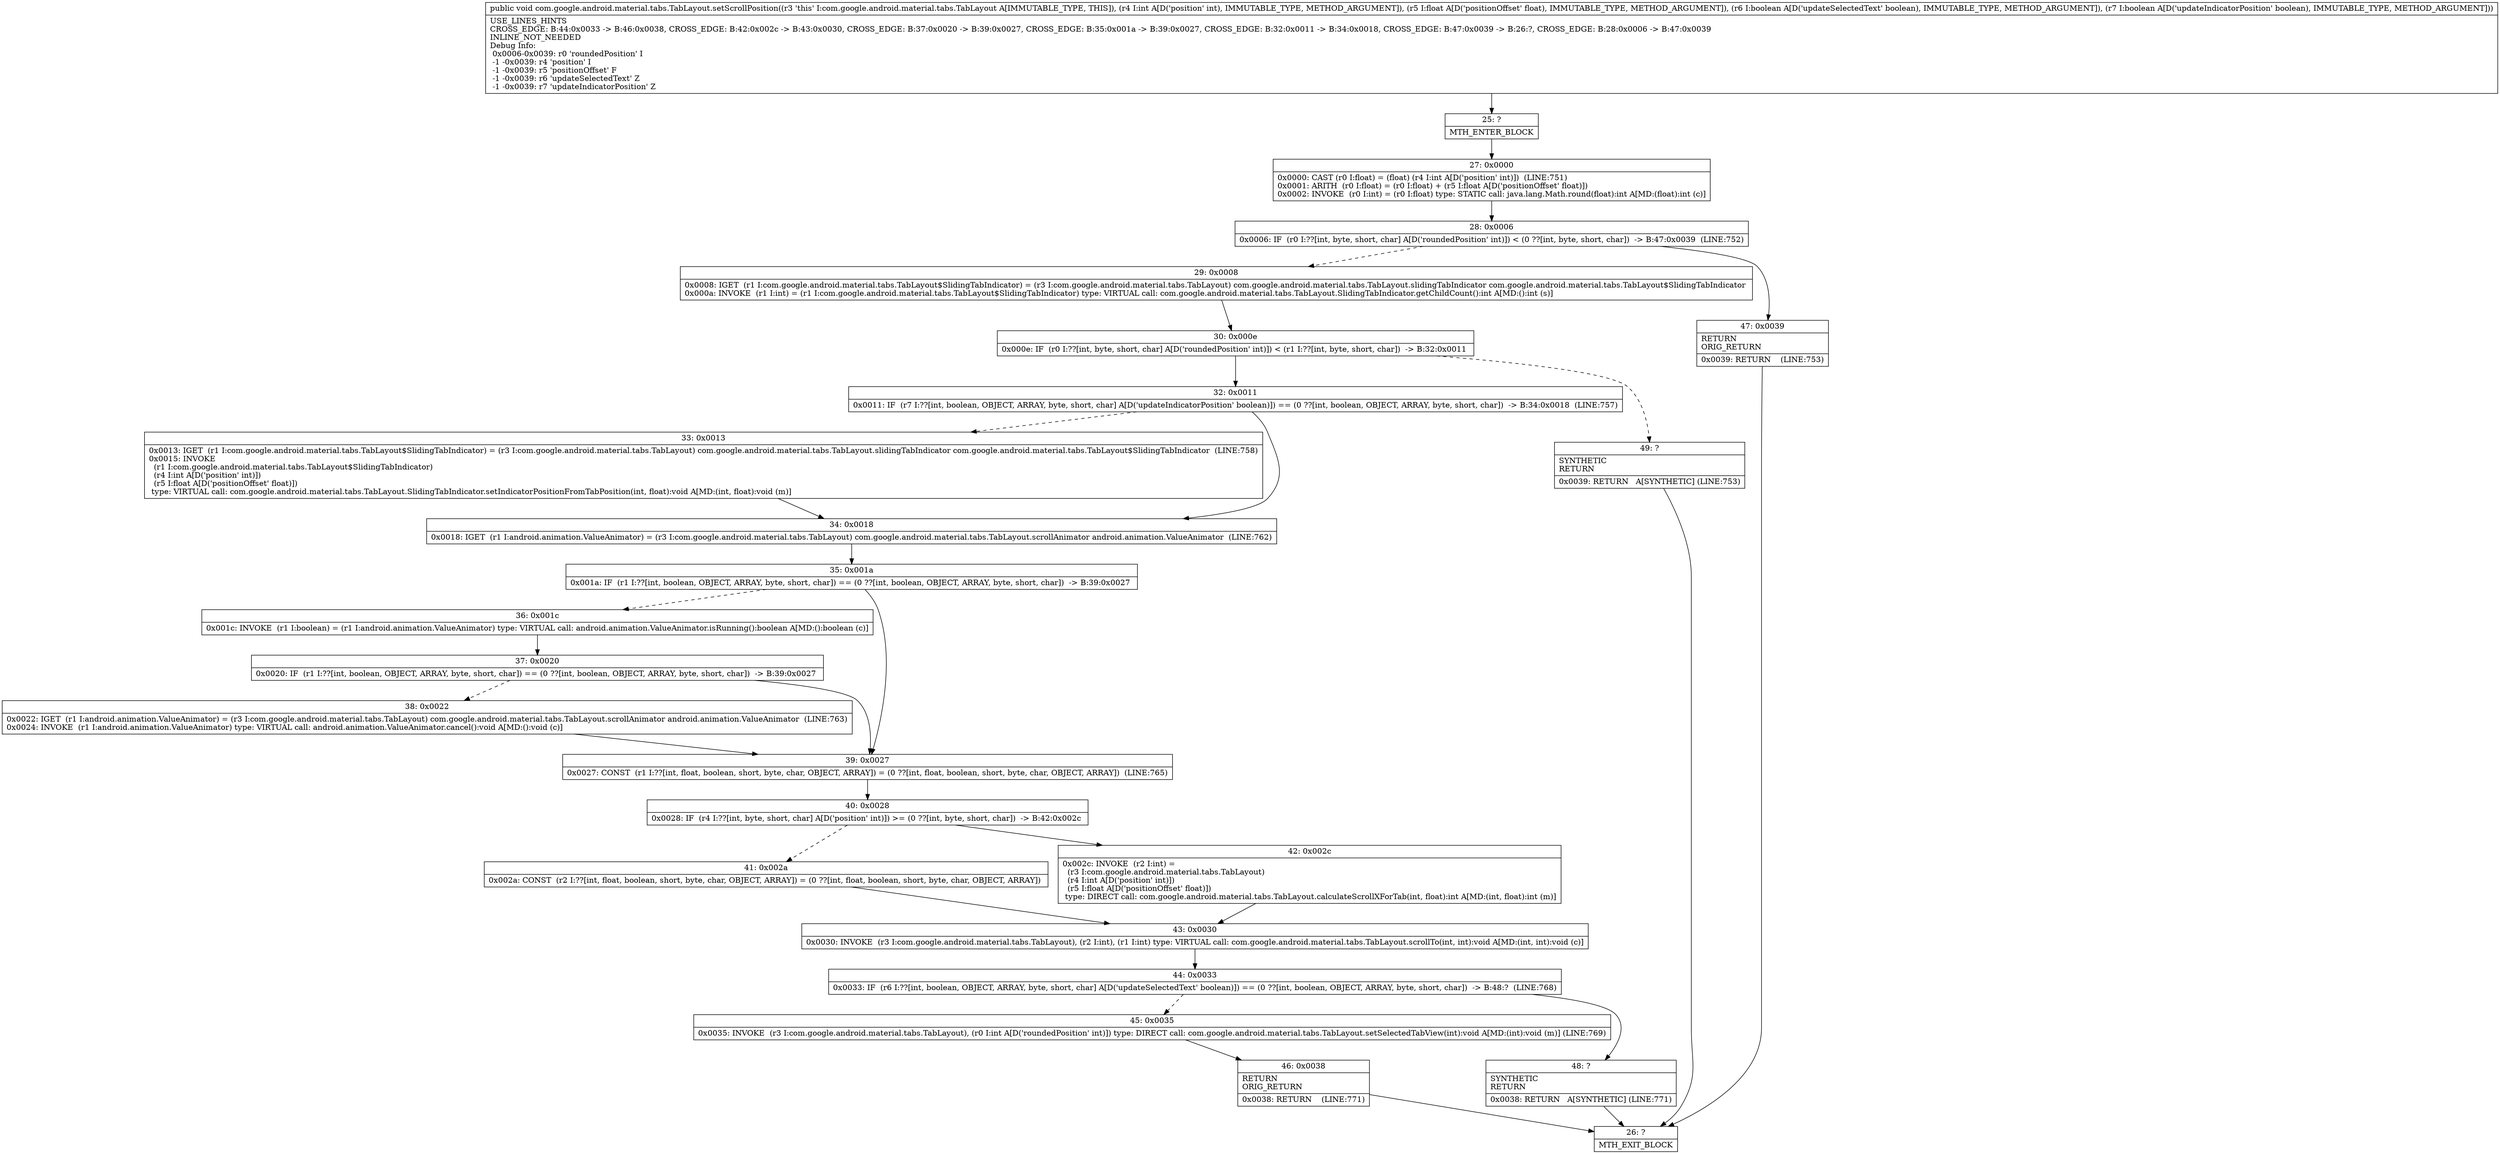 digraph "CFG forcom.google.android.material.tabs.TabLayout.setScrollPosition(IFZZ)V" {
Node_25 [shape=record,label="{25\:\ ?|MTH_ENTER_BLOCK\l}"];
Node_27 [shape=record,label="{27\:\ 0x0000|0x0000: CAST (r0 I:float) = (float) (r4 I:int A[D('position' int)])  (LINE:751)\l0x0001: ARITH  (r0 I:float) = (r0 I:float) + (r5 I:float A[D('positionOffset' float)]) \l0x0002: INVOKE  (r0 I:int) = (r0 I:float) type: STATIC call: java.lang.Math.round(float):int A[MD:(float):int (c)]\l}"];
Node_28 [shape=record,label="{28\:\ 0x0006|0x0006: IF  (r0 I:??[int, byte, short, char] A[D('roundedPosition' int)]) \< (0 ??[int, byte, short, char])  \-\> B:47:0x0039  (LINE:752)\l}"];
Node_29 [shape=record,label="{29\:\ 0x0008|0x0008: IGET  (r1 I:com.google.android.material.tabs.TabLayout$SlidingTabIndicator) = (r3 I:com.google.android.material.tabs.TabLayout) com.google.android.material.tabs.TabLayout.slidingTabIndicator com.google.android.material.tabs.TabLayout$SlidingTabIndicator \l0x000a: INVOKE  (r1 I:int) = (r1 I:com.google.android.material.tabs.TabLayout$SlidingTabIndicator) type: VIRTUAL call: com.google.android.material.tabs.TabLayout.SlidingTabIndicator.getChildCount():int A[MD:():int (s)]\l}"];
Node_30 [shape=record,label="{30\:\ 0x000e|0x000e: IF  (r0 I:??[int, byte, short, char] A[D('roundedPosition' int)]) \< (r1 I:??[int, byte, short, char])  \-\> B:32:0x0011 \l}"];
Node_32 [shape=record,label="{32\:\ 0x0011|0x0011: IF  (r7 I:??[int, boolean, OBJECT, ARRAY, byte, short, char] A[D('updateIndicatorPosition' boolean)]) == (0 ??[int, boolean, OBJECT, ARRAY, byte, short, char])  \-\> B:34:0x0018  (LINE:757)\l}"];
Node_33 [shape=record,label="{33\:\ 0x0013|0x0013: IGET  (r1 I:com.google.android.material.tabs.TabLayout$SlidingTabIndicator) = (r3 I:com.google.android.material.tabs.TabLayout) com.google.android.material.tabs.TabLayout.slidingTabIndicator com.google.android.material.tabs.TabLayout$SlidingTabIndicator  (LINE:758)\l0x0015: INVOKE  \l  (r1 I:com.google.android.material.tabs.TabLayout$SlidingTabIndicator)\l  (r4 I:int A[D('position' int)])\l  (r5 I:float A[D('positionOffset' float)])\l type: VIRTUAL call: com.google.android.material.tabs.TabLayout.SlidingTabIndicator.setIndicatorPositionFromTabPosition(int, float):void A[MD:(int, float):void (m)]\l}"];
Node_34 [shape=record,label="{34\:\ 0x0018|0x0018: IGET  (r1 I:android.animation.ValueAnimator) = (r3 I:com.google.android.material.tabs.TabLayout) com.google.android.material.tabs.TabLayout.scrollAnimator android.animation.ValueAnimator  (LINE:762)\l}"];
Node_35 [shape=record,label="{35\:\ 0x001a|0x001a: IF  (r1 I:??[int, boolean, OBJECT, ARRAY, byte, short, char]) == (0 ??[int, boolean, OBJECT, ARRAY, byte, short, char])  \-\> B:39:0x0027 \l}"];
Node_36 [shape=record,label="{36\:\ 0x001c|0x001c: INVOKE  (r1 I:boolean) = (r1 I:android.animation.ValueAnimator) type: VIRTUAL call: android.animation.ValueAnimator.isRunning():boolean A[MD:():boolean (c)]\l}"];
Node_37 [shape=record,label="{37\:\ 0x0020|0x0020: IF  (r1 I:??[int, boolean, OBJECT, ARRAY, byte, short, char]) == (0 ??[int, boolean, OBJECT, ARRAY, byte, short, char])  \-\> B:39:0x0027 \l}"];
Node_38 [shape=record,label="{38\:\ 0x0022|0x0022: IGET  (r1 I:android.animation.ValueAnimator) = (r3 I:com.google.android.material.tabs.TabLayout) com.google.android.material.tabs.TabLayout.scrollAnimator android.animation.ValueAnimator  (LINE:763)\l0x0024: INVOKE  (r1 I:android.animation.ValueAnimator) type: VIRTUAL call: android.animation.ValueAnimator.cancel():void A[MD:():void (c)]\l}"];
Node_39 [shape=record,label="{39\:\ 0x0027|0x0027: CONST  (r1 I:??[int, float, boolean, short, byte, char, OBJECT, ARRAY]) = (0 ??[int, float, boolean, short, byte, char, OBJECT, ARRAY])  (LINE:765)\l}"];
Node_40 [shape=record,label="{40\:\ 0x0028|0x0028: IF  (r4 I:??[int, byte, short, char] A[D('position' int)]) \>= (0 ??[int, byte, short, char])  \-\> B:42:0x002c \l}"];
Node_41 [shape=record,label="{41\:\ 0x002a|0x002a: CONST  (r2 I:??[int, float, boolean, short, byte, char, OBJECT, ARRAY]) = (0 ??[int, float, boolean, short, byte, char, OBJECT, ARRAY]) \l}"];
Node_43 [shape=record,label="{43\:\ 0x0030|0x0030: INVOKE  (r3 I:com.google.android.material.tabs.TabLayout), (r2 I:int), (r1 I:int) type: VIRTUAL call: com.google.android.material.tabs.TabLayout.scrollTo(int, int):void A[MD:(int, int):void (c)]\l}"];
Node_44 [shape=record,label="{44\:\ 0x0033|0x0033: IF  (r6 I:??[int, boolean, OBJECT, ARRAY, byte, short, char] A[D('updateSelectedText' boolean)]) == (0 ??[int, boolean, OBJECT, ARRAY, byte, short, char])  \-\> B:48:?  (LINE:768)\l}"];
Node_45 [shape=record,label="{45\:\ 0x0035|0x0035: INVOKE  (r3 I:com.google.android.material.tabs.TabLayout), (r0 I:int A[D('roundedPosition' int)]) type: DIRECT call: com.google.android.material.tabs.TabLayout.setSelectedTabView(int):void A[MD:(int):void (m)] (LINE:769)\l}"];
Node_46 [shape=record,label="{46\:\ 0x0038|RETURN\lORIG_RETURN\l|0x0038: RETURN    (LINE:771)\l}"];
Node_26 [shape=record,label="{26\:\ ?|MTH_EXIT_BLOCK\l}"];
Node_48 [shape=record,label="{48\:\ ?|SYNTHETIC\lRETURN\l|0x0038: RETURN   A[SYNTHETIC] (LINE:771)\l}"];
Node_42 [shape=record,label="{42\:\ 0x002c|0x002c: INVOKE  (r2 I:int) = \l  (r3 I:com.google.android.material.tabs.TabLayout)\l  (r4 I:int A[D('position' int)])\l  (r5 I:float A[D('positionOffset' float)])\l type: DIRECT call: com.google.android.material.tabs.TabLayout.calculateScrollXForTab(int, float):int A[MD:(int, float):int (m)]\l}"];
Node_49 [shape=record,label="{49\:\ ?|SYNTHETIC\lRETURN\l|0x0039: RETURN   A[SYNTHETIC] (LINE:753)\l}"];
Node_47 [shape=record,label="{47\:\ 0x0039|RETURN\lORIG_RETURN\l|0x0039: RETURN    (LINE:753)\l}"];
MethodNode[shape=record,label="{public void com.google.android.material.tabs.TabLayout.setScrollPosition((r3 'this' I:com.google.android.material.tabs.TabLayout A[IMMUTABLE_TYPE, THIS]), (r4 I:int A[D('position' int), IMMUTABLE_TYPE, METHOD_ARGUMENT]), (r5 I:float A[D('positionOffset' float), IMMUTABLE_TYPE, METHOD_ARGUMENT]), (r6 I:boolean A[D('updateSelectedText' boolean), IMMUTABLE_TYPE, METHOD_ARGUMENT]), (r7 I:boolean A[D('updateIndicatorPosition' boolean), IMMUTABLE_TYPE, METHOD_ARGUMENT]))  | USE_LINES_HINTS\lCROSS_EDGE: B:44:0x0033 \-\> B:46:0x0038, CROSS_EDGE: B:42:0x002c \-\> B:43:0x0030, CROSS_EDGE: B:37:0x0020 \-\> B:39:0x0027, CROSS_EDGE: B:35:0x001a \-\> B:39:0x0027, CROSS_EDGE: B:32:0x0011 \-\> B:34:0x0018, CROSS_EDGE: B:47:0x0039 \-\> B:26:?, CROSS_EDGE: B:28:0x0006 \-\> B:47:0x0039\lINLINE_NOT_NEEDED\lDebug Info:\l  0x0006\-0x0039: r0 'roundedPosition' I\l  \-1 \-0x0039: r4 'position' I\l  \-1 \-0x0039: r5 'positionOffset' F\l  \-1 \-0x0039: r6 'updateSelectedText' Z\l  \-1 \-0x0039: r7 'updateIndicatorPosition' Z\l}"];
MethodNode -> Node_25;Node_25 -> Node_27;
Node_27 -> Node_28;
Node_28 -> Node_29[style=dashed];
Node_28 -> Node_47;
Node_29 -> Node_30;
Node_30 -> Node_32;
Node_30 -> Node_49[style=dashed];
Node_32 -> Node_33[style=dashed];
Node_32 -> Node_34;
Node_33 -> Node_34;
Node_34 -> Node_35;
Node_35 -> Node_36[style=dashed];
Node_35 -> Node_39;
Node_36 -> Node_37;
Node_37 -> Node_38[style=dashed];
Node_37 -> Node_39;
Node_38 -> Node_39;
Node_39 -> Node_40;
Node_40 -> Node_41[style=dashed];
Node_40 -> Node_42;
Node_41 -> Node_43;
Node_43 -> Node_44;
Node_44 -> Node_45[style=dashed];
Node_44 -> Node_48;
Node_45 -> Node_46;
Node_46 -> Node_26;
Node_48 -> Node_26;
Node_42 -> Node_43;
Node_49 -> Node_26;
Node_47 -> Node_26;
}

